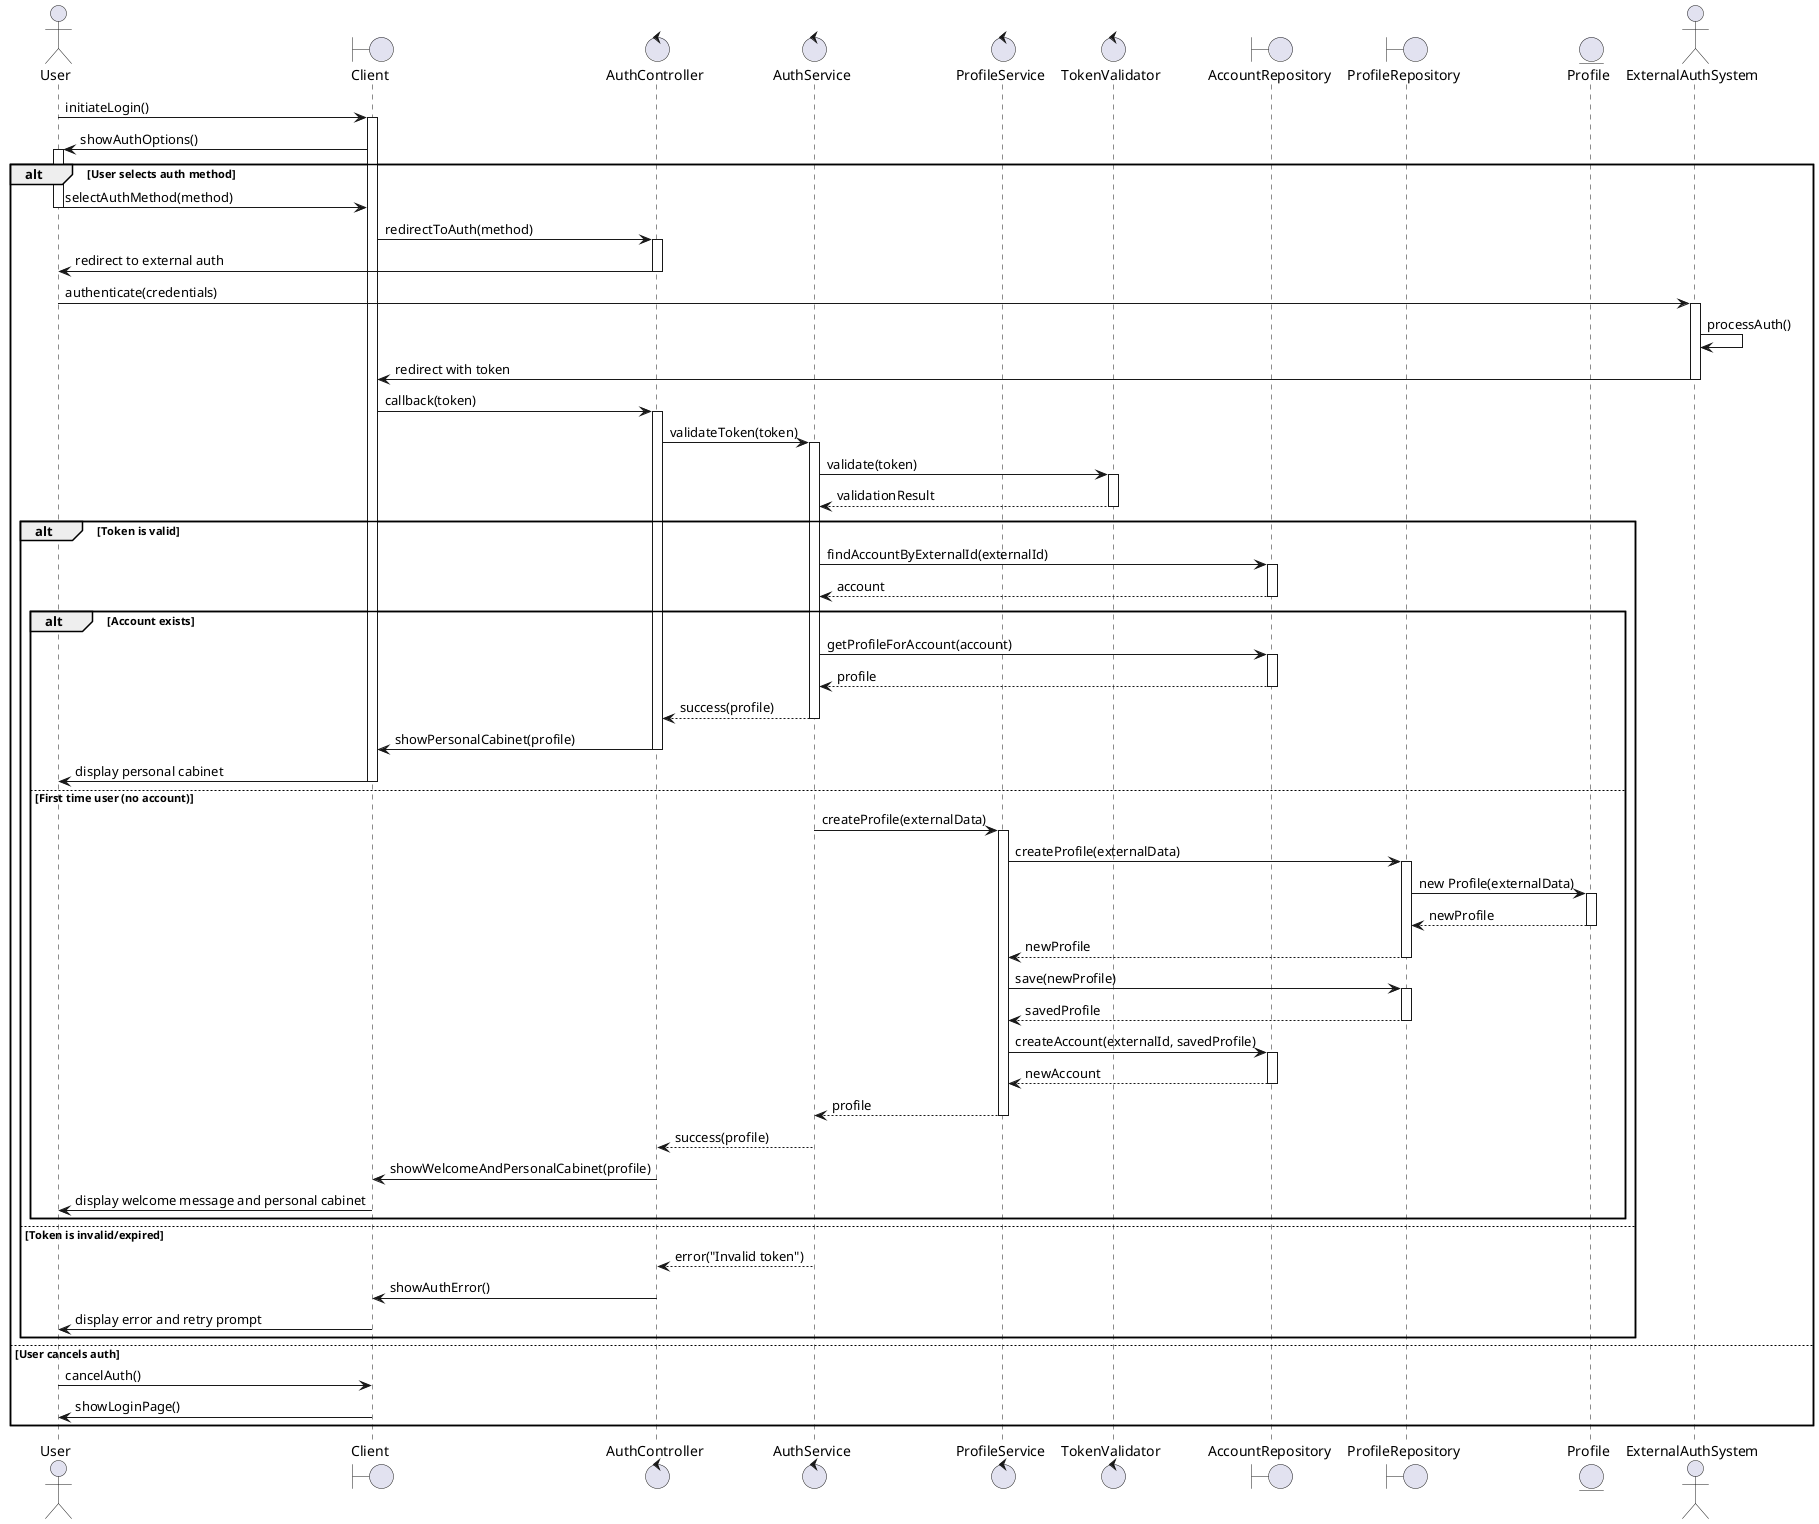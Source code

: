 @startuml
actor User
boundary Client
control "AuthController" as AC
control "AuthService" as AS
control "ProfileService" as PS
control "TokenValidator" as TV
boundary "AccountRepository" as AR
boundary "ProfileRepository" as PR
entity "Profile" as P
actor "ExternalAuthSystem" as EAS

User -> Client: initiateLogin()
activate Client

Client -> User: showAuthOptions()
activate User

alt User selects auth method
    User -> Client: selectAuthMethod(method)
    deactivate User

    Client -> AC: redirectToAuth(method)

    activate AC
    AC -> User: redirect to external auth
    deactivate AC

    User -> EAS: authenticate(credentials)
    activate EAS
    EAS -> EAS: processAuth()
    EAS -> Client: redirect with token
    deactivate EAS

    Client -> AC: callback(token)

    activate AC

    AC -> AS: validateToken(token)
    activate AS

    AS -> TV: validate(token)
    activate TV
    TV --> AS: validationResult
    deactivate TV

    alt Token is valid
        AS -> AR: findAccountByExternalId(externalId)
        activate AR
        AR --> AS: account
        deactivate AR

        alt Account exists
            AS -> AR: getProfileForAccount(account)
            activate AR
            AR --> AS: profile
            deactivate AR

            AS --> AC: success(profile)
            deactivate AS

            AC -> Client: showPersonalCabinet(profile)
            deactivate AC

            Client -> User: display personal cabinet
            deactivate Client

        else First time user (no account)
            AS -> PS: createProfile(externalData)
            activate PS

            PS -> PR: createProfile(externalData)
            activate PR
            PR -> P: new Profile(externalData)
            activate P
            P --> PR: newProfile
            deactivate P
            PR --> PS: newProfile

            deactivate PR

            PS -> PR: save(newProfile)
            activate PR
            PR --> PS: savedProfile
            deactivate PR

            PS -> AR: createAccount(externalId, savedProfile)
            activate AR
            AR --> PS: newAccount
            deactivate AR

            PS --> AS: profile
            deactivate PS

            AS --> AC: success(profile)
            deactivate AS

            AC -> Client: showWelcomeAndPersonalCabinet(profile)
            deactivate AC

            Client -> User: display welcome message and personal cabinet
            deactivate Client
        end

    else Token is invalid/expired
        AS --> AC: error("Invalid token")
        deactivate AS

        AC -> Client: showAuthError()
        deactivate AC

        Client -> User: display error and retry prompt
        deactivate Client
    end

else User cancels auth
    User -> Client: cancelAuth()
    deactivate User

    Client -> User: showLoginPage()
    deactivate Client
end

@enduml
